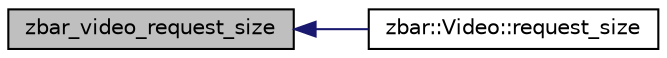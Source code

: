 digraph G
{
  edge [fontname="Helvetica",fontsize="10",labelfontname="Helvetica",labelfontsize="10"];
  node [fontname="Helvetica",fontsize="10",shape=record];
  rankdir=LR;
  Node1 [label="zbar_video_request_size",height=0.2,width=0.4,color="black", fillcolor="grey75", style="filled" fontcolor="black"];
  Node1 -> Node2 [dir=back,color="midnightblue",fontsize="10",style="solid"];
  Node2 [label="zbar::Video::request_size",height=0.2,width=0.4,color="black", fillcolor="white", style="filled",URL="$classzbar_1_1_video.html#ad54651f0c6567fc930418b47ddda43d6"];
}
